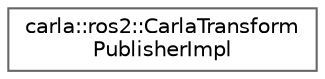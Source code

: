 digraph "类继承关系图"
{
 // INTERACTIVE_SVG=YES
 // LATEX_PDF_SIZE
  bgcolor="transparent";
  edge [fontname=Helvetica,fontsize=10,labelfontname=Helvetica,labelfontsize=10];
  node [fontname=Helvetica,fontsize=10,shape=box,height=0.2,width=0.4];
  rankdir="LR";
  Node0 [id="Node000000",label="carla::ros2::CarlaTransform\lPublisherImpl",height=0.2,width=0.4,color="grey40", fillcolor="white", style="filled",URL="$d8/d71/structcarla_1_1ros2_1_1CarlaTransformPublisherImpl.html",tooltip=" "];
}
